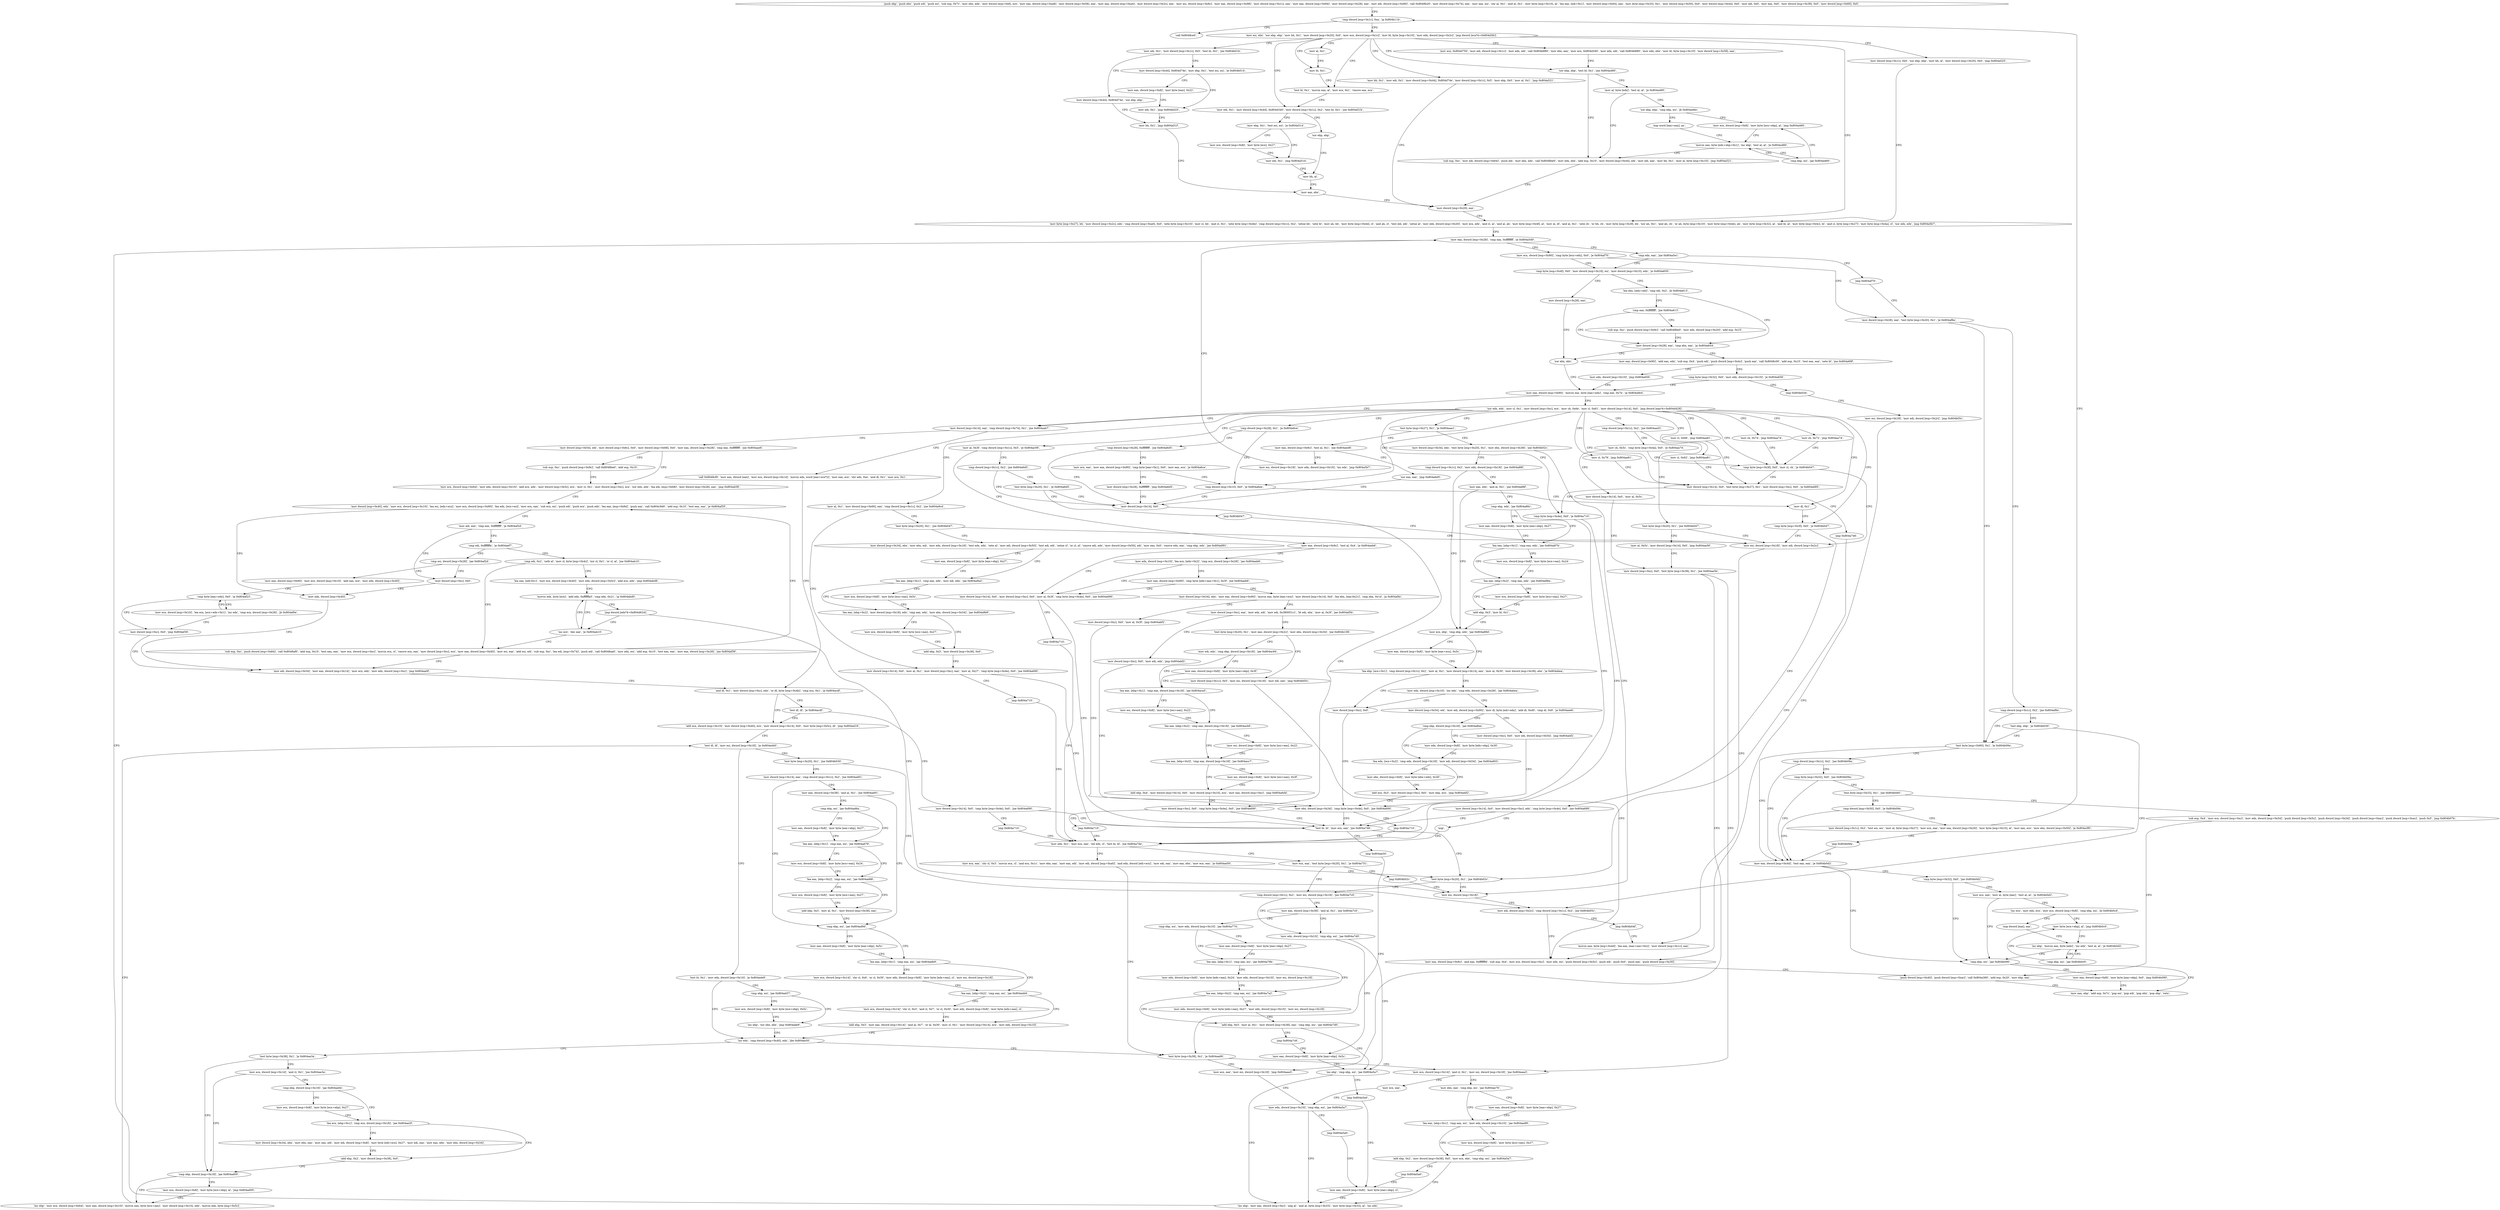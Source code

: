 digraph "func" {
"134521696" [label = "'push ebp', 'push ebx', 'push edi', 'push esi', 'sub esp, 0x7c', 'mov ebx, edx', 'mov dword [esp+0x8], ecx', 'mov eax, dword [esp+0xa8]', 'mov dword [esp+0x58], eax', 'mov eax, dword [esp+0xa4]', 'mov dword [esp+0x2c], eax', 'mov esi, dword [esp+0x9c]', 'mov eax, dword [esp+0x98]', 'mov dword [esp+0x1c], eax', 'mov eax, dword [esp+0x94]', 'mov dword [esp+0x28], eax', 'mov edi, dword [esp+0x90]', 'call 0x8048b20', 'mov dword [esp+0x74], eax', 'mov eax, esi', 'shr al, 0x1', 'and al, 0x1', 'mov byte [esp+0x10], al', 'lea eax, [edi+0x1]', 'mov dword [esp+0x64], eax', 'mov byte [esp+0x33], 0x1', 'mov dword [esp+0x50], 0x0', 'mov dword [esp+0x44], 0x0', 'mov edi, 0x0', 'mov eax, 0x0', 'mov dword [esp+0x38], 0x0', 'mov dword [esp+0x60], 0x0', " ]
"134521840" [label = "'cmp dword [esp+0x1c], 0xa', 'ja 0x804b11b', " ]
"134525211" [label = "'call 0x8048ce0', " ]
"134521851" [label = "'mov esi, ebx', 'xor ebp, ebp', 'mov bh, 0x1', 'mov dword [esp+0x20], 0x0', 'mov ecx, dword [esp+0x1c]', 'mov bl, byte [esp+0x10]', 'mov edx, dword [esp+0x2c]', 'jmp dword [ecx*4+0x804d3fc]', " ]
"134521884" [label = "'mov ecx, 0x804d750', 'mov edi, dword [esp+0x1c]', 'mov edx, edi', 'call 0x804b880', 'mov ebx, eax', 'mov ecx, 0x804d340', 'mov edx, edi', 'call 0x804b880', 'mov edx, ebx', 'mov bl, byte [esp+0x10]', 'mov dword [esp+0x58], eax', " ]
"134521924" [label = "'xor ebp, ebp', 'test bl, 0x1', 'jne 0x804a480', " ]
"134522018" [label = "'mov bh, 0x1', 'mov edi, 0x1', 'mov dword [esp+0x44], 0x804d74e', 'mov dword [esp+0x1c], 0x5', 'mov ebp, 0x0', 'mov al, 0x1', 'jmp 0x804a521', " ]
"134522050" [label = "'mov dword [esp+0x1c], 0x0', 'xor ebp, ebp', 'mov bh, al', 'mov dword [esp+0x20], 0x0', 'jmp 0x804a525', " ]
"134522072" [label = "'mov al, 0x1', " ]
"134522074" [label = "'mov bl, 0x1', " ]
"134522076" [label = "'test bl, 0x1', 'movzx eax, al', 'mov ecx, 0x1', 'cmove eax, ecx', " ]
"134522090" [label = "'mov edi, 0x1', 'mov dword [esp+0x44], 0x804d340', 'mov dword [esp+0x1c], 0x2', 'test bl, 0x1', 'jne 0x804a51b', " ]
"134522149" [label = "'mov byte [esp+0x27], bh', 'mov dword [esp+0x2c], edx', 'cmp dword [esp+0xa0], 0x0', 'sete byte [esp+0x10]', 'mov cl, bh', 'and cl, 0x1', 'sete byte [esp+0x4b]', 'cmp dword [esp+0x1c], 0x2', 'setne bh', 'sete bl', 'mov ah, bh', 'mov byte [esp+0x4d], cl', 'and ah, cl', 'test edi, edi', 'setne al', 'mov edx, dword [esp+0x20]', 'mov ecx, edx', 'and cl, al', 'and al, ah', 'mov byte [esp+0x4f], al', 'mov al, dl', 'and al, 0x1', 'sete ch', 'or bh, ch', 'mov byte [esp+0x3f], bh', 'xor ah, 0x1', 'and ah, ch', 'or ah, byte [esp+0x10]', 'mov byte [esp+0x4e], ah', 'mov byte [esp+0x32], al', 'and bl, al', 'mov byte [esp+0x4c], bl', 'and cl, byte [esp+0x27]', 'mov byte [esp+0x4a], cl', 'xor edx, edx', 'jmp 0x804a5b7', " ]
"134524906" [label = "'mov edi, 0x1', 'mov dword [esp+0x1c], 0x5', 'test bl, 0x1', 'jne 0x804b01b', " ]
"134521984" [label = "'sub esp, 0xc', 'mov edi, dword [esp+0x64]', 'push edi', 'mov ebx, edx', 'call 0x8048be0', 'mov edx, ebx', 'add esp, 0x10', 'mov dword [esp+0x44], edi', 'mov edi, eax', 'mov bh, 0x1', 'mov al, byte [esp+0x10]', 'jmp 0x804a521', " ]
"134521931" [label = "'mov al, byte [edx]', 'test al, al', 'je 0x804a480', " ]
"134522145" [label = "'mov dword [esp+0x20], eax', " ]
"134522139" [label = "'xor ebp, ebp', " ]
"134522116" [label = "'mov ebp, 0x1', 'test esi, esi', 'je 0x804a514', " ]
"134522295" [label = "'mov eax, dword [esp+0x28]', 'cmp eax, 0xffffffff', 'je 0x804a5d0', " ]
"134524955" [label = "'mov dword [esp+0x44], 0x804d74e', 'xor ebp, ebp', " ]
"134524924" [label = "'mov dword [esp+0x44], 0x804d74e', 'mov ebp, 0x1', 'test esi, esi', 'je 0x804b014', " ]
"134521937" [label = "'xor ebp, ebp', 'cmp ebp, esi', 'jb 0x804a46e', " ]
"134522141" [label = "'mov bh, al', " ]
"134522132" [label = "'mov edi, 0x1', 'jmp 0x804a51d', " ]
"134522125" [label = "'mov ecx, dword [esp+0x8]', 'mov byte [ecx], 0x27', " ]
"134522320" [label = "'mov ecx, dword [esp+0x90]', 'cmp byte [ecx+edx], 0x0', 'je 0x804af70', " ]
"134522304" [label = "'cmp edx, eax', 'jne 0x804a5e1', " ]
"134524965" [label = "'mov bh, 0x1', 'jmp 0x804a51f', " ]
"134524948" [label = "'mov edi, 0x1', 'jmp 0x804b025', " ]
"134524941" [label = "'mov eax, dword [esp+0x8]', 'mov byte [eax], 0x22', " ]
"134521966" [label = "'mov ecx, dword [esp+0x8]', 'mov byte [ecx+ebp], al', 'jmp 0x804a460', " ]
"134521943" [label = "'nop word [eax+eax], ax', " ]
"134524784" [label = "'mov dword [esp+0x28], eax', 'test byte [esp+0x20], 0x1', 'je 0x804af8a', " ]
"134522337" [label = "'cmp byte [esp+0x4f], 0x0', 'mov dword [esp+0x18], esi', 'mov dword [esp+0x10], edx', 'je 0x804a650', " ]
"134522308" [label = "'jmp 0x804af70', " ]
"134522143" [label = "'mov eax, ebx', " ]
"134521952" [label = "'movzx eax, byte [edx+ebp+0x1]', 'inc ebp', 'test al, al', 'je 0x804a480', " ]
"134524810" [label = "'test byte [esp+0x60], 0x1', 'je 0x804b09a', " ]
"134524795" [label = "'cmp dword [esp+0x1c], 0x2', 'jne 0x804af8a', " ]
"134522448" [label = "'mov dword [esp+0x28], eax', " ]
"134522352" [label = "'lea ebx, [edx+edi]', 'cmp edi, 0x2', 'jb 0x804a613', " ]
"134521962" [label = "'cmp ebp, esi', 'jae 0x804a460', " ]
"134525082" [label = "'mov eax, dword [esp+0x44]', 'test eax, eax', 'je 0x804b0d2', " ]
"134524821" [label = "'cmp dword [esp+0x1c], 0x2', 'jne 0x804b09a', " ]
"134524802" [label = "'test ebp, ebp', 'je 0x804b030', " ]
"134522452" [label = "'xor ebx, ebx', " ]
"134522387" [label = "'mov dword [esp+0x28], eax', 'cmp ebx, eax', 'ja 0x804a654', " ]
"134522360" [label = "'cmp eax, 0xffffffff', 'jne 0x804a613', " ]
"134525138" [label = "'cmp ebp, esi', 'jae 0x804b090', " ]
"134525090" [label = "'cmp byte [esp+0x32], 0x0', 'jne 0x804b0d2', " ]
"134524832" [label = "'cmp byte [esp+0x32], 0x0', 'jne 0x804b09a', " ]
"134524976" [label = "'mov edi, dword [esp+0x2c]', 'cmp dword [esp+0x1c], 0x2', 'jne 0x804b05c', " ]
"134523364" [label = "'mov dword [esp+0x14], eax', 'cmp dword [esp+0x74], 0x1', 'jne 0x804aab7', " ]
"134523575" [label = "'mov dword [esp+0x54], edi', 'mov dword [esp+0x6c], 0x0', 'mov dword [esp+0x68], 0x0', 'mov eax, dword [esp+0x28]', 'cmp eax, 0xffffffff', 'jne 0x804aae6', " ]
"134523379" [label = "'call 0x8048cf0', 'mov eax, dword [eax]', 'mov ecx, dword [esp+0x14]', 'movzx edx, word [eax+ecx*2]', 'mov eax, ecx', 'shr edx, 0xe', 'and dl, 0x1', 'mov ecx, 0x1', " ]
"134522474" [label = "'xor edx, edx', 'mov cl, 0x1', 'mov dword [esp+0xc], ecx', 'mov ch, 0x6e', 'mov cl, 0x61', 'mov dword [esp+0x14], 0x0', 'jmp dword [eax*4+0x804d428]', " ]
"134522501" [label = "'cmp byte [esp+0x4e], 0x0', 'je 0x804a710', " ]
"134522533" [label = "'cmp dword [esp+0x28], 0x1', 'je 0x804a6ce', " ]
"134522574" [label = "'cmp dword [esp+0x10], 0x0', 'je 0x804a6ee', " ]
"134522606" [label = "'mov dl, 0x1', " ]
"134522608" [label = "'cmp byte [esp+0x3f], 0x0', 'je 0x804b047', " ]
"134522864" [label = "'cmp dword [esp+0x1c], 0x2', 'jne 0x804aa43', " ]
"134522901" [label = "'mov cl, 0x66', 'jmp 0x804aa81', " ]
"134522908" [label = "'mov ch, 0x74', 'jmp 0x804aa74', " ]
"134522915" [label = "'mov cl, 0x62', 'jmp 0x804aa81', " ]
"134522922" [label = "'mov ch, 0x72', 'jmp 0x804aa74', " ]
"134522929" [label = "'test byte [esp+0x27], 0x1', 'je 0x804aaa1', " ]
"134523157" [label = "'mov al, 0x3f', 'cmp dword [esp+0x1c], 0x5', 'je 0x804ac06', " ]
"134523197" [label = "'mov cl, 0x76', 'jmp 0x804aa81', " ]
"134523204" [label = "'mov al, 0x1', 'mov dword [esp+0x60], eax', 'cmp dword [esp+0x1c], 0x2', 'jne 0x804a9c4', " ]
"134523508" [label = "'cmp byte [esp+0x3f], 0x0', 'mov cl, ch', 'je 0x804b047', " ]
"134523521" [label = "'mov dword [esp+0x14], 0x0', 'test byte [esp+0x27], 0x1', 'mov dword [esp+0xc], 0x0', 'je 0x804a685', " ]
"134522395" [label = "'mov eax, dword [esp+0x90]', 'add eax, edx', 'sub esp, 0x4', 'push edi', 'push dword [esp+0x4c]', 'push eax', 'call 0x8048c00', 'add esp, 0x10', 'test eax, eax', 'sete bl', 'jne 0x804a69f', " ]
"134522365" [label = "'sub esp, 0xc', 'push dword [esp+0x9c]', 'call 0x8048be0', 'mov edx, dword [esp+0x20]', 'add esp, 0x10', " ]
"134525072" [label = "'mov eax, ebp', 'add esp, 0x7c', 'pop esi', 'pop edi', 'pop ebx', 'pop ebp', 'retn', " ]
"134525142" [label = "'mov eax, dword [esp+0x8]', 'mov byte [eax+ebp], 0x0', 'jmp 0x804b090', " ]
"134525097" [label = "'mov ecx, eax', 'mov al, byte [eax]', 'test al, al', 'je 0x804b0d2', " ]
"134524843" [label = "'test byte [esp+0x33], 0x1', 'jne 0x804b0e0', " ]
"134525020" [label = "'mov eax, dword [esp+0x9c]', 'and eax, 0xfffffffd', 'sub esp, 0x4', 'mov ecx, dword [esp+0xc]', 'mov edx, esi', 'push dword [esp+0x5c]', 'push edi', 'push 0x0', 'push eax', 'push dword [esp+0x30]', " ]
"134524987" [label = "'jmp 0x804b04f', " ]
"134523622" [label = "'mov ecx, dword [esp+0x64]', 'mov edx, dword [esp+0x10]', 'add ecx, edx', 'mov dword [esp+0x5c], ecx', 'mov cl, 0x1', 'mov dword [esp+0xc], ecx', 'xor edx, edx', 'lea edi, [esp+0x68]', 'mov dword [esp+0x28], eax', 'jmp 0x804ab58', " ]
"134523604" [label = "'sub esp, 0xc', 'push dword [esp+0x9c]', 'call 0x8048be0', 'add esp, 0x10', " ]
"134523407" [label = "'and dl, 0x1', 'mov dword [esp+0xc], edx', 'or dl, byte [esp+0x4b]', 'cmp ecx, 0x1', 'ja 0x804acdf', " ]
"134522640" [label = "'mov edx, 0x1', 'mov ecx, eax', 'shl edx, cl', 'test bl, bl', 'jne 0x804a7de', " ]
"134522512" [label = "'test bl, bl', 'mov ecx, eax', 'jne 0x804a746', " ]
"134522540" [label = "'cmp dword [esp+0x28], 0xffffffff', 'jne 0x804a6d5', " ]
"134522581" [label = "'mov dword [esp+0x14], 0x0', " ]
"134524999" [label = "'mov esi, dword [esp+0x18]', 'mov edi, dword [esp+0x2c]', " ]
"134522619" [label = "'mov dword [esp+0x14], 0x0', 'mov dword [esp+0xc], edx', 'cmp byte [esp+0x4e], 0x0', 'jne 0x804a690', " ]
"134523459" [label = "'mov ch, 0x5c', 'cmp byte [esp+0x4a], 0x0', 'je 0x804aa74', " ]
"134522875" [label = "'test byte [esp+0x20], 0x1', 'jne 0x804b047', " ]
"134523553" [label = "'mov eax, dword [esp+0x9c]', 'test al, 0x1', 'jne 0x804aed8', " ]
"134522940" [label = "'mov dword [esp+0x34], ebx', 'test byte [esp+0x20], 0x1', 'mov ebx, dword [esp+0x38]', 'jne 0x804b02c', " ]
"134523910" [label = "'mov eax, dword [esp+0x9c]', 'test al, 0x4', 'je 0x804aeb6', " ]
"134523170" [label = "'cmp dword [esp+0x1c], 0x2', 'jne 0x804a6d5', " ]
"134523332" [label = "'mov dword [esp+0x14], 0x0', 'mov al, 0x1', 'mov dword [esp+0xc], eax', 'mov al, 0x27', 'cmp byte [esp+0x4e], 0x0', 'jne 0x804a690', " ]
"134523217" [label = "'test byte [esp+0x20], 0x1', 'jne 0x804b047', " ]
"134523548" [label = "'jmp 0x804a746', " ]
"134522454" [label = "'mov eax, dword [esp+0x90]', 'movzx eax, byte [eax+edx]', 'cmp eax, 0x7e', 'ja 0x804a9e4', " ]
"134522527" [label = "'mov edx, dword [esp+0x10]', 'jmp 0x804a656', " ]
"134522428" [label = "'cmp byte [esp+0x32], 0x0', 'mov edx, dword [esp+0x10]', 'je 0x804a656', " ]
"134525105" [label = "'inc ecx', 'mov edx, ecx', 'mov ecx, dword [esp+0x8]', 'cmp ebp, esi', 'jb 0x804b0cd', " ]
"134525152" [label = "'sub esp, 0x4', 'mov ecx, dword [esp+0xc]', 'mov edx, dword [esp+0x54]', 'push dword [esp+0x5c]', 'push dword [esp+0x34]', 'push dword [esp+0xac]', 'push dword [esp+0xac]', 'push 0x5', 'jmp 0x804b07b', " ]
"134524854" [label = "'cmp dword [esp+0x50], 0x0', 'je 0x804b09a', " ]
"134525051" [label = "'push dword [esp+0x40]', 'push dword [esp+0xac]', 'call 0x804a360', 'add esp, 0x20', 'mov ebp, eax', " ]
"134525007" [label = "'movzx eax, byte [esp+0x4d]', 'lea eax, [eax+eax+0x2]', 'mov dword [esp+0x1c], eax', " ]
"134523736" [label = "'mov dword [esp+0x40], edx', 'mov ecx, dword [esp+0x10]', 'lea esi, [edx+ecx]', 'mov ecx, dword [esp+0x90]', 'lea edx, [ecx+esi]', 'mov ecx, eax', 'sub ecx, esi', 'push edi', 'push ecx', 'push edx', 'lea eax, [esp+0x84]', 'push eax', 'call 0x804c9d0', 'add esp, 0x10', 'test eax, eax', 'je 0x804af35', " ]
"134524127" [label = "'add ecx, dword [esp+0x10]', 'mov dword [esp+0x40], ecx', 'mov dword [esp+0x14], 0x0', 'mov byte [esp+0x5c], dl', 'jmp 0x804ad16', " ]
"134524182" [label = "'test dl, dl', 'mov esi, dword [esp+0x18]', 'je 0x804ad40', " ]
"134523427" [label = "'test dl, dl', 'je 0x804acdf', " ]
"134523435" [label = "'mov dword [esp+0x14], 0x0', 'cmp byte [esp+0x4e], 0x0', 'jne 0x804a690', " ]
"134522846" [label = "'mov ecx, eax', 'test byte [esp+0x20], 0x1', 'je 0x804a751', " ]
"134522657" [label = "'mov ecx, eax', 'shr cl, 0x3', 'movzx ecx, cl', 'and ecx, 0x1c', 'mov ebx, eax', 'mov eax, edi', 'mov edi, dword [esp+0xa0]', 'and edx, dword [edi+ecx]', 'mov edi, eax', 'mov eax, ebx', 'mov ecx, eax', 'je 0x804ae50', " ]
"134522694" [label = "'test byte [esp+0x20], 0x1', 'jne 0x804b02c', " ]
"134522522" [label = "'jmp 0x804ae50', " ]
"134522547" [label = "'mov ecx, eax', 'mov eax, dword [esp+0x90]', 'cmp byte [eax+0x1], 0x0', 'mov eax, ecx', 'je 0x804a6ce', " ]
"134522589" [label = "'mov dword [esp+0xc], 0x0', 'cmp byte [esp+0x4e], 0x0', 'jne 0x804a690', " ]
"134522638" [label = "'nop', " ]
"134523468" [label = "'mov dword [esp+0x14], 0x0', 'mov al, 0x5c', " ]
"134522886" [label = "'mov al, 0x5c', 'mov dword [esp+0x14], 0x0', 'jmp 0x804aa56', " ]
"134524632" [label = "'mov esi, dword [esp+0x18]', 'mov edx, dword [esp+0x10]', 'inc edx', 'jmp 0x804a5b7', " ]
"134523568" [label = "'xor eax, eax', 'jmp 0x804a6d5', " ]
"134524972" [label = "'mov esi, dword [esp+0x18]', " ]
"134522959" [label = "'cmp dword [esp+0x1c], 0x2', 'mov edx, dword [esp+0x18]', 'jne 0x804a88f', " ]
"134524598" [label = "'mov dword [esp+0x14], 0x0', 'mov dword [esp+0xc], 0x0', 'mov al, 0x3f', 'cmp byte [esp+0x4e], 0x0', 'jne 0x804a690', " ]
"134523925" [label = "'mov edx, dword [esp+0x10]', 'lea ecx, [edx+0x2]', 'cmp ecx, dword [esp+0x28]', 'jae 0x804aeb6', " ]
"134523181" [label = "'test byte [esp+0x20], 0x1', 'je 0x804a6d5', " ]
"134523359" [label = "'jmp 0x804a710', " ]
"134523228" [label = "'mov dword [esp+0x34], ebx', 'mov ebx, edi', 'mov edx, dword [esp+0x18]', 'test edx, edx', 'sete al', 'mov edi, dword [esp+0x50]', 'test edi, edi', 'setne cl', 'or cl, al', 'cmove edi, edx', 'mov dword [esp+0x50], edi', 'mov eax, 0x0', 'cmove edx, eax', 'cmp ebp, edx', 'jae 0x804a991', " ]
"134522439" [label = "'jmp 0x804b03d', " ]
"134525133" [label = "'mov byte [ecx+ebp], al', 'jmp 0x804b0c0', " ]
"134525116" [label = "'nop dword [eax], eax', " ]
"134524865" [label = "'mov dword [esp+0x1c], 0x2', 'test esi, esi', 'mov al, byte [esp+0x27]', 'mov ecx, eax', 'mov eax, dword [esp+0x20]', 'mov byte [esp+0x10], al', 'mov eax, ecx', 'mov ebx, dword [esp+0x50]', 'je 0x804a3f0', " ]
"134524725" [label = "'mov edx, dword [esp+0x40]', " ]
"134523788" [label = "'mov edi, eax', 'cmp eax, 0xffffffff', 'je 0x804af2d', " ]
"134524224" [label = "'test byte [esp+0x20], 0x1', 'jne 0x804b030', " ]
"134524190" [label = "'test bl, 0x1', 'mov edx, dword [esp+0x10]', 'je 0x804ade9', " ]
"134523454" [label = "'jmp 0x804a710', " ]
"134522705" [label = "'cmp dword [esp+0x1c], 0x2', 'mov esi, dword [esp+0x18]', 'jne 0x804a7c0', " ]
"134522859" [label = "'jmp 0x804b02c', " ]
"134524496" [label = "'test byte [esp+0x38], 0x1', 'je 0x804aa69', " ]
"134522564" [label = "'mov dword [esp+0x28], 0xffffffff', 'jmp 0x804a6d5', " ]
"134522604" [label = "'jmp 0x804a710', " ]
"134523478" [label = "'mov dword [esp+0xc], 0x0', 'test byte [esp+0x38], 0x1', 'jne 0x804ae5b', " ]
"134523023" [label = "'mov ecx, ebp', 'cmp ebp, edx', 'jae 0x804a89d', " ]
"134522970" [label = "'mov eax, ebx', 'and al, 0x1', 'jne 0x804a88f', " ]
"134524627" [label = "'jmp 0x804a710', " ]
"134523942" [label = "'mov eax, dword [esp+0x90]', 'cmp byte [edx+eax+0x1], 0x3f', 'jne 0x804aeb6', " ]
"134523192" [label = "'jmp 0x804b047', " ]
"134523281" [label = "'lea eax, [ebp+0x1]', 'cmp eax, edx', 'mov edi, ebx', 'jae 0x804a9a2', " ]
"134523273" [label = "'mov eax, dword [esp+0x8]', 'mov byte [eax+ebp], 0x27', " ]
"134524989" [label = "'mov esi, dword [esp+0x18]', 'mov edi, dword [esp+0x2c]', 'jmp 0x804b05c', " ]
"134525120" [label = "'inc ebp', 'movzx eax, byte [edx]', 'inc edx', 'test al, al', 'je 0x804b0d2', " ]
"134524901" [label = "'jmp 0x804b09a', " ]
"134524729" [label = "'mov edi, dword [esp+0x54]', 'mov eax, dword [esp+0x14]', 'mov ecx, edx', 'mov edx, dword [esp+0xc]', 'jmp 0x804aa0f', " ]
"134524717" [label = "'mov dword [esp+0xc], 0x0', " ]
"134523799" [label = "'cmp edi, 0xfffffffe', 'je 0x804aef7', " ]
"134524235" [label = "'mov dword [esp+0x14], eax', 'cmp dword [esp+0x1c], 0x2', 'jne 0x804ad91', " ]
"134524393" [label = "'inc edx', 'cmp dword [esp+0x40], edx', 'jbe 0x804ae50', " ]
"134524203" [label = "'cmp ebp, esi', 'jae 0x804ad37', " ]
"134522816" [label = "'mov edx, dword [esp+0x10]', 'cmp ebp, esi', 'jae 0x804a7d0', " ]
"134522716" [label = "'mov eax, dword [esp+0x38]', 'and al, 0x1', 'jne 0x804a7c0', " ]
"134523497" [label = "'mov ecx, eax', 'mov esi, dword [esp+0x18]', 'jmp 0x804aea5', " ]
"134524507" [label = "'mov ecx, dword [esp+0x14]', 'and cl, 0x1', 'mov esi, dword [esp+0x18]', 'jne 0x804aea3', " ]
"134524579" [label = "'mov ecx, eax', " ]
"134524520" [label = "'mov ebx, eax', 'cmp ebp, esi', 'jae 0x804ae76', " ]
"134524581" [label = "'mov edx, dword [esp+0x10]', 'cmp ebp, esi', 'jae 0x804a5a7', " ]
"134523037" [label = "'lea ebp, [ecx+0x1]', 'cmp dword [esp+0x1c], 0x2', 'mov al, 0x1', 'mov dword [esp+0x14], eax', 'mov al, 0x30', 'mov dword [esp+0x38], ebx', 'je 0x804abea', " ]
"134523029" [label = "'mov eax, dword [esp+0x8]', 'mov byte [eax+ecx], 0x5c', " ]
"134522976" [label = "'cmp ebp, edx', 'jae 0x804a86c', " ]
"134523960" [label = "'mov dword [esp+0x34], ebx', 'mov eax, dword [esp+0x90]', 'movsx eax, byte [eax+ecx]', 'mov dword [esp+0x14], 0x0', 'lea ebx, [eax-0x21]', 'cmp ebx, 0x1d', 'ja 0x804af4c', " ]
"134523298" [label = "'lea eax, [ebp+0x2]', 'mov dword [esp+0x18], edx', 'cmp eax, edx', 'mov ebx, dword [esp+0x34]', 'jae 0x804a9b9', " ]
"134523290" [label = "'mov ecx, dword [esp+0x8]', 'mov byte [ecx+eax], 0x5c', " ]
"134525129" [label = "'cmp ebp, esi', 'jae 0x804b0c0', " ]
"134524663" [label = "'cmp esi, dword [esp+0x28]', 'jae 0x804af2d', " ]
"134523808" [label = "'cmp edi, 0x2', 'setb al', 'mov cl, byte [esp+0x4c]', 'xor cl, 0x1', 'or cl, al', 'jne 0x804ab10', " ]
"134524305" [label = "'cmp ebp, esi', 'jae 0x804ad9d', " ]
"134524246" [label = "'mov eax, dword [esp+0x38]', 'and al, 0x1', 'jne 0x804ad91', " ]
"134524400" [label = "'test byte [esp+0x38], 0x1', 'je 0x804ae3a', " ]
"134524215" [label = "'inc ebp', 'xor ebx, ebx', 'jmp 0x804ade9', " ]
"134524207" [label = "'mov ecx, dword [esp+0x8]', 'mov byte [ecx+ebp], 0x5c', " ]
"134522832" [label = "'inc ebp', 'cmp ebp, esi', 'jae 0x804a5a7', " ]
"134522824" [label = "'mov eax, dword [esp+0x8]', 'mov byte [eax+ebp], 0x5c', " ]
"134522724" [label = "'cmp ebp, esi', 'mov edx, dword [esp+0x10]', 'jae 0x804a774', " ]
"134524534" [label = "'lea eax, [ebp+0x1]', 'cmp eax, esi', 'mov edx, dword [esp+0x10]', 'jae 0x804ae89', " ]
"134524526" [label = "'mov eax, dword [esp+0x8]', 'mov byte [eax+ebp], 0x27', " ]
"134522279" [label = "'inc ebp', 'mov eax, dword [esp+0xc]', 'neg al', 'and al, byte [esp+0x33]', 'mov byte [esp+0x33], al', 'inc edx', " ]
"134524593" [label = "'jmp 0x804a5a0', " ]
"134523882" [label = "'mov dword [esp+0xc], 0x0', " ]
"134523063" [label = "'mov edx, dword [esp+0x10]', 'inc edx', 'cmp edx, dword [esp+0x28]', 'jae 0x804abea', " ]
"134522988" [label = "'lea eax, [ebp+0x1]', 'cmp eax, edx', 'jae 0x804a87b', " ]
"134522980" [label = "'mov eax, dword [esp+0x8]', 'mov byte [eax+ebp], 0x27', " ]
"134524748" [label = "'mov dword [esp+0xc], 0x0', 'mov al, 0x3f', 'jmp 0x804abf2', " ]
"134523995" [label = "'mov dword [esp+0xc], eax', 'mov edx, edi', 'mov edi, 0x380051c1', 'bt edi, ebx', 'mov al, 0x3f', 'jae 0x804af5b', " ]
"134523321" [label = "'add ebp, 0x3', 'mov dword [esp+0x38], 0x0', " ]
"134523313" [label = "'mov ecx, dword [esp+0x8]', 'mov byte [ecx+eax], 0x27', " ]
"134524669" [label = "'mov eax, dword [esp+0x90]', 'mov ecx, dword [esp+0x10]', 'add eax, ecx', 'mov edx, dword [esp+0x40]', " ]
"134523664" [label = "'sub esp, 0xc', 'push dword [esp+0x84]', 'call 0x8048af0', 'add esp, 0x10', 'test eax, eax', 'mov ecx, dword [esp+0xc]', 'movzx ecx, cl', 'cmove ecx, eax', 'mov dword [esp+0xc], ecx', 'mov eax, dword [esp+0x40]', 'mov esi, eax', 'add esi, edi', 'sub esp, 0xc', 'lea edi, [esp+0x74]', 'push edi', 'call 0x8048aa0', 'mov edx, esi', 'add esp, 0x10', 'test eax, eax', 'mov eax, dword [esp+0x28]', 'jne 0x804af39', " ]
"134523829" [label = "'lea eax, [edi-0x1]', 'mov ecx, dword [esp+0x40]', 'mov edx, dword [esp+0x5c]', 'add ecx, edx', 'jmp 0x804abd8', " ]
"134524317" [label = "'lea eax, [ebp+0x1]', 'cmp eax, esi', 'jae 0x804adb9', " ]
"134524309" [label = "'mov eax, dword [esp+0x8]', 'mov byte [eax+ebp], 0x5c', " ]
"134524254" [label = "'cmp ebp, esi', 'jae 0x804ad6a', " ]
"134524474" [label = "'cmp ebp, dword [esp+0x18]', 'jae 0x804ad00', " ]
"134524407" [label = "'mov ecx, dword [esp+0x14]', 'and cl, 0x1', 'jne 0x804ae3a', " ]
"134522841" [label = "'jmp 0x804a5a0', " ]
"134522740" [label = "'lea eax, [ebp+0x1]', 'cmp eax, esi', 'jae 0x804a78b', " ]
"134522732" [label = "'mov eax, dword [esp+0x8]', 'mov byte [eax+ebp], 0x27', " ]
"134522272" [label = "'mov eax, dword [esp+0x8]', 'mov byte [eax+ebp], cl', " ]
"134524553" [label = "'add ebp, 0x2', 'mov dword [esp+0x38], 0x0', 'mov ecx, ebx', 'cmp ebp, esi', 'jae 0x804a5a7', " ]
"134524545" [label = "'mov ecx, dword [esp+0x8]', 'mov byte [ecx+eax], 0x27', " ]
"134523890" [label = "'mov ebx, dword [esp+0x34]', 'cmp byte [esp+0x4e], 0x0', 'jne 0x804a690', " ]
"134523078" [label = "'mov dword [esp+0x54], edi', 'mov edi, dword [esp+0x90]', 'mov dl, byte [edi+edx]', 'add dl, 0xd0', 'cmp dl, 0x9', 'ja 0x804aee6', " ]
"134523003" [label = "'lea eax, [ebp+0x2]', 'cmp eax, edx', 'jae 0x804a88a', " ]
"134522995" [label = "'mov ecx, dword [esp+0x8]', 'mov byte [ecx+eax], 0x24', " ]
"134524763" [label = "'mov dword [esp+0xc], 0x0', 'mov edi, edx', 'jmp 0x804abf2', " ]
"134524017" [label = "'test byte [esp+0x20], 0x1', 'mov eax, dword [esp+0x2c]', 'mov ebx, dword [esp+0x34]', 'jne 0x804b108', " ]
"134524686" [label = "'cmp byte [eax+edx], 0x0', 'je 0x804af23', " ]
"134523864" [label = "'movsx edx, byte [ecx]', 'add edx, 0xffffffa5', 'cmp edx, 0x21', 'ja 0x804abd0', " ]
"134524345" [label = "'lea eax, [ebp+0x2]', 'cmp eax, esi', 'jae 0x804add4', " ]
"134524324" [label = "'mov ecx, dword [esp+0x14]', 'shr cl, 0x6', 'or cl, 0x30', 'mov edx, dword [esp+0x8]', 'mov byte [edx+eax], cl', 'mov esi, dword [esp+0x18]', " ]
"134524266" [label = "'lea eax, [ebp+0x1]', 'cmp eax, esi', 'jae 0x804ad79', " ]
"134524258" [label = "'mov eax, dword [esp+0x8]', 'mov byte [eax+ebp], 0x27', " ]
"134524160" [label = "'inc ebp', 'mov ecx, dword [esp+0x64]', 'mov eax, dword [esp+0x10]', 'movzx eax, byte [ecx+eax]', 'mov dword [esp+0x10], edx', 'movzx edx, byte [esp+0x5c]', " ]
"134524484" [label = "'mov ecx, dword [esp+0x8]', 'mov byte [ecx+ebp], al', 'jmp 0x804ad00', " ]
"134524416" [label = "'cmp ebp, dword [esp+0x18]', 'jae 0x804ae0e', " ]
"134522763" [label = "'lea eax, [ebp+0x2]', 'cmp eax, esi', 'jae 0x804a7a2', " ]
"134522747" [label = "'mov edx, dword [esp+0x8]', 'mov byte [edx+eax], 0x24', 'mov edx, dword [esp+0x10]', 'mov esi, dword [esp+0x18]', " ]
"134524574" [label = "'jmp 0x804a5a0', " ]
"134523905" [label = "'jmp 0x804a710', " ]
"134524646" [label = "'mov dword [esp+0xc], 0x0', 'mov edi, dword [esp+0x54]', 'jmp 0x804abf2', " ]
"134523104" [label = "'cmp ebp, dword [esp+0x18]', 'jae 0x804a8ee', " ]
"134523018" [label = "'add ebp, 0x3', 'mov bl, 0x1', " ]
"134523010" [label = "'mov ecx, dword [esp+0x8]', 'mov byte [ecx+eax], 0x27', " ]
"134525192" [label = "'mov dword [esp+0x1c], 0x5', 'mov esi, dword [esp+0x18]', 'mov edi, eax', 'jmp 0x804b05c', " ]
"134524036" [label = "'mov edi, edx', 'cmp ebp, dword [esp+0x18]', 'jae 0x804ac94', " ]
"134524707" [label = "'mov dword [esp+0xc], 0x0', 'jmp 0x804af39', " ]
"134524692" [label = "'mov ecx, dword [esp+0x10]', 'lea ecx, [ecx+edx+0x1]', 'inc edx', 'cmp ecx, dword [esp+0x28]', 'jb 0x804af0e', " ]
"134523856" [label = "'inc ecx', 'dec eax', 'je 0x804ab10', " ]
"134523875" [label = "'jmp dword [edx*4+0x804d624]', " ]
"134524372" [label = "'add ebp, 0x3', 'mov eax, dword [esp+0x14]', 'and al, 0x7', 'or al, 0x30', 'mov cl, 0x1', 'mov dword [esp+0x14], ecx', 'mov edx, dword [esp+0x10]', " ]
"134524352" [label = "'mov ecx, dword [esp+0x14]', 'shr cl, 0x3', 'and cl, 0x7', 'or cl, 0x30', 'mov edx, dword [esp+0x8]', 'mov byte [edx+eax], cl', " ]
"134524281" [label = "'lea eax, [ebp+0x2]', 'cmp eax, esi', 'jae 0x804ad88', " ]
"134524273" [label = "'mov ecx, dword [esp+0x8]', 'mov byte [ecx+eax], 0x24', " ]
"134524430" [label = "'lea ecx, [ebp+0x1]', 'cmp ecx, dword [esp+0x18]', 'jae 0x804ae2f', " ]
"134524422" [label = "'mov ecx, dword [esp+0x8]', 'mov byte [ecx+ebp], 0x27', " ]
"134522786" [label = "'add ebp, 0x3', 'mov al, 0x1', 'mov dword [esp+0x38], eax', 'cmp ebp, esi', 'jae 0x804a7d0', " ]
"134522770" [label = "'mov edx, dword [esp+0x8]', 'mov byte [edx+eax], 0x27', 'mov edx, dword [esp+0x10]', 'mov esi, dword [esp+0x18]', " ]
"134523118" [label = "'lea edx, [ecx+0x2]', 'cmp edx, dword [esp+0x18]', 'mov edi, dword [esp+0x54]', 'jae 0x804a903', " ]
"134523110" [label = "'mov edx, dword [esp+0x8]', 'mov byte [edx+ebp], 0x30', " ]
"134524052" [label = "'lea eax, [ebp+0x1]', 'cmp eax, dword [esp+0x18]', 'jae 0x804aca5', " ]
"134524044" [label = "'mov eax, dword [esp+0x8]', 'mov byte [eax+ebp], 0x3f', " ]
"134524296" [label = "'add ebp, 0x3', 'mov al, 0x1', 'mov dword [esp+0x38], eax', " ]
"134524288" [label = "'mov ecx, dword [esp+0x8]', 'mov byte [ecx+eax], 0x27', " ]
"134524463" [label = "'add ebp, 0x2', 'mov dword [esp+0x38], 0x0', " ]
"134524439" [label = "'mov dword [esp+0x34], ebx', 'mov ebx, eax', 'mov eax, edi', 'mov edi, dword [esp+0x8]', 'mov byte [edi+ecx], 0x27', 'mov edi, eax', 'mov eax, ebx', 'mov ebx, dword [esp+0x34]', " ]
"134522799" [label = "'jmp 0x804a7c8', " ]
"134523139" [label = "'add ecx, 0x3', 'mov dword [esp+0xc], 0x0', 'mov ebp, ecx', 'jmp 0x804abf2', " ]
"134523131" [label = "'mov ebx, dword [esp+0x8]', 'mov byte [ebx+edx], 0x30', " ]
"134524069" [label = "'lea eax, [ebp+0x2]', 'cmp eax, dword [esp+0x18]', 'jae 0x804acb6', " ]
"134524061" [label = "'mov esi, dword [esp+0x8]', 'mov byte [esi+eax], 0x22', " ]
"134524086" [label = "'lea eax, [ebp+0x3]', 'cmp eax, dword [esp+0x18]', 'jae 0x804acc7', " ]
"134524078" [label = "'mov esi, dword [esp+0x8]', 'mov byte [esi+eax], 0x22', " ]
"134524103" [label = "'add ebp, 0x4', 'mov dword [esp+0x14], 0x0', 'mov dword [esp+0x10], ecx', 'mov eax, dword [esp+0xc]', 'jmp 0x804a6dd', " ]
"134524095" [label = "'mov esi, dword [esp+0x8]', 'mov byte [esi+eax], 0x3f', " ]
"134521696" -> "134521840" [ label = "CFG" ]
"134521840" -> "134525211" [ label = "CFG" ]
"134521840" -> "134521851" [ label = "CFG" ]
"134521851" -> "134521884" [ label = "CFG" ]
"134521851" -> "134521924" [ label = "CFG" ]
"134521851" -> "134522018" [ label = "CFG" ]
"134521851" -> "134522050" [ label = "CFG" ]
"134521851" -> "134522072" [ label = "CFG" ]
"134521851" -> "134522074" [ label = "CFG" ]
"134521851" -> "134522076" [ label = "CFG" ]
"134521851" -> "134522090" [ label = "CFG" ]
"134521851" -> "134522149" [ label = "CFG" ]
"134521851" -> "134524906" [ label = "CFG" ]
"134521884" -> "134521924" [ label = "CFG" ]
"134521924" -> "134521984" [ label = "CFG" ]
"134521924" -> "134521931" [ label = "CFG" ]
"134522018" -> "134522145" [ label = "CFG" ]
"134522050" -> "134522149" [ label = "CFG" ]
"134522072" -> "134522074" [ label = "CFG" ]
"134522074" -> "134522076" [ label = "CFG" ]
"134522076" -> "134522090" [ label = "CFG" ]
"134522090" -> "134522139" [ label = "CFG" ]
"134522090" -> "134522116" [ label = "CFG" ]
"134522149" -> "134522295" [ label = "CFG" ]
"134524906" -> "134524955" [ label = "CFG" ]
"134524906" -> "134524924" [ label = "CFG" ]
"134521984" -> "134522145" [ label = "CFG" ]
"134521931" -> "134521984" [ label = "CFG" ]
"134521931" -> "134521937" [ label = "CFG" ]
"134522145" -> "134522149" [ label = "CFG" ]
"134522139" -> "134522141" [ label = "CFG" ]
"134522116" -> "134522132" [ label = "CFG" ]
"134522116" -> "134522125" [ label = "CFG" ]
"134522295" -> "134522320" [ label = "CFG" ]
"134522295" -> "134522304" [ label = "CFG" ]
"134524955" -> "134524965" [ label = "CFG" ]
"134524924" -> "134524948" [ label = "CFG" ]
"134524924" -> "134524941" [ label = "CFG" ]
"134521937" -> "134521966" [ label = "CFG" ]
"134521937" -> "134521943" [ label = "CFG" ]
"134522141" -> "134522143" [ label = "CFG" ]
"134522132" -> "134522141" [ label = "CFG" ]
"134522125" -> "134522132" [ label = "CFG" ]
"134522320" -> "134524784" [ label = "CFG" ]
"134522320" -> "134522337" [ label = "CFG" ]
"134522304" -> "134522337" [ label = "CFG" ]
"134522304" -> "134522308" [ label = "CFG" ]
"134524965" -> "134522143" [ label = "CFG" ]
"134524948" -> "134524965" [ label = "CFG" ]
"134524941" -> "134524948" [ label = "CFG" ]
"134521966" -> "134521952" [ label = "CFG" ]
"134521943" -> "134521952" [ label = "CFG" ]
"134524784" -> "134524810" [ label = "CFG" ]
"134524784" -> "134524795" [ label = "CFG" ]
"134522337" -> "134522448" [ label = "CFG" ]
"134522337" -> "134522352" [ label = "CFG" ]
"134522308" -> "134524784" [ label = "CFG" ]
"134522143" -> "134522145" [ label = "CFG" ]
"134521952" -> "134521984" [ label = "CFG" ]
"134521952" -> "134521962" [ label = "CFG" ]
"134524810" -> "134525082" [ label = "CFG" ]
"134524810" -> "134524821" [ label = "CFG" ]
"134524795" -> "134524810" [ label = "CFG" ]
"134524795" -> "134524802" [ label = "CFG" ]
"134522448" -> "134522452" [ label = "CFG" ]
"134522352" -> "134522387" [ label = "CFG" ]
"134522352" -> "134522360" [ label = "CFG" ]
"134521962" -> "134521952" [ label = "CFG" ]
"134521962" -> "134521966" [ label = "CFG" ]
"134525082" -> "134525138" [ label = "CFG" ]
"134525082" -> "134525090" [ label = "CFG" ]
"134524821" -> "134525082" [ label = "CFG" ]
"134524821" -> "134524832" [ label = "CFG" ]
"134524802" -> "134524976" [ label = "CFG" ]
"134524802" -> "134524810" [ label = "CFG" ]
"134522452" -> "134522454" [ label = "CFG" ]
"134522387" -> "134522452" [ label = "CFG" ]
"134522387" -> "134522395" [ label = "CFG" ]
"134522360" -> "134522387" [ label = "CFG" ]
"134522360" -> "134522365" [ label = "CFG" ]
"134525138" -> "134525072" [ label = "CFG" ]
"134525138" -> "134525142" [ label = "CFG" ]
"134525090" -> "134525138" [ label = "CFG" ]
"134525090" -> "134525097" [ label = "CFG" ]
"134524832" -> "134525082" [ label = "CFG" ]
"134524832" -> "134524843" [ label = "CFG" ]
"134524976" -> "134525020" [ label = "CFG" ]
"134524976" -> "134524987" [ label = "CFG" ]
"134523364" -> "134523575" [ label = "CFG" ]
"134523364" -> "134523379" [ label = "CFG" ]
"134523575" -> "134523622" [ label = "CFG" ]
"134523575" -> "134523604" [ label = "CFG" ]
"134523379" -> "134523407" [ label = "CFG" ]
"134522474" -> "134522501" [ label = "CFG" ]
"134522474" -> "134522533" [ label = "CFG" ]
"134522474" -> "134522574" [ label = "CFG" ]
"134522474" -> "134522606" [ label = "CFG" ]
"134522474" -> "134522608" [ label = "CFG" ]
"134522474" -> "134522864" [ label = "CFG" ]
"134522474" -> "134522901" [ label = "CFG" ]
"134522474" -> "134522908" [ label = "CFG" ]
"134522474" -> "134522915" [ label = "CFG" ]
"134522474" -> "134522922" [ label = "CFG" ]
"134522474" -> "134522929" [ label = "CFG" ]
"134522474" -> "134523157" [ label = "CFG" ]
"134522474" -> "134523197" [ label = "CFG" ]
"134522474" -> "134523204" [ label = "CFG" ]
"134522474" -> "134523364" [ label = "CFG" ]
"134522474" -> "134523508" [ label = "CFG" ]
"134522474" -> "134523521" [ label = "CFG" ]
"134522501" -> "134522640" [ label = "CFG" ]
"134522501" -> "134522512" [ label = "CFG" ]
"134522533" -> "134522574" [ label = "CFG" ]
"134522533" -> "134522540" [ label = "CFG" ]
"134522574" -> "134522606" [ label = "CFG" ]
"134522574" -> "134522581" [ label = "CFG" ]
"134522606" -> "134522608" [ label = "CFG" ]
"134522608" -> "134524999" [ label = "CFG" ]
"134522608" -> "134522619" [ label = "CFG" ]
"134522864" -> "134523459" [ label = "CFG" ]
"134522864" -> "134522875" [ label = "CFG" ]
"134522901" -> "134523521" [ label = "CFG" ]
"134522908" -> "134523508" [ label = "CFG" ]
"134522915" -> "134523521" [ label = "CFG" ]
"134522922" -> "134523508" [ label = "CFG" ]
"134522929" -> "134523553" [ label = "CFG" ]
"134522929" -> "134522940" [ label = "CFG" ]
"134523157" -> "134523910" [ label = "CFG" ]
"134523157" -> "134523170" [ label = "CFG" ]
"134523197" -> "134523521" [ label = "CFG" ]
"134523204" -> "134523332" [ label = "CFG" ]
"134523204" -> "134523217" [ label = "CFG" ]
"134523508" -> "134524999" [ label = "CFG" ]
"134523508" -> "134523521" [ label = "CFG" ]
"134523521" -> "134522501" [ label = "CFG" ]
"134523521" -> "134523548" [ label = "CFG" ]
"134522395" -> "134522527" [ label = "CFG" ]
"134522395" -> "134522428" [ label = "CFG" ]
"134522365" -> "134522387" [ label = "CFG" ]
"134525142" -> "134525072" [ label = "CFG" ]
"134525097" -> "134525138" [ label = "CFG" ]
"134525097" -> "134525105" [ label = "CFG" ]
"134524843" -> "134525152" [ label = "CFG" ]
"134524843" -> "134524854" [ label = "CFG" ]
"134525020" -> "134525051" [ label = "CFG" ]
"134524987" -> "134525007" [ label = "CFG" ]
"134523622" -> "134523736" [ label = "CFG" ]
"134523604" -> "134523622" [ label = "CFG" ]
"134523407" -> "134524127" [ label = "CFG" ]
"134523407" -> "134523427" [ label = "CFG" ]
"134522640" -> "134522846" [ label = "CFG" ]
"134522640" -> "134522657" [ label = "CFG" ]
"134522512" -> "134522694" [ label = "CFG" ]
"134522512" -> "134522522" [ label = "CFG" ]
"134522540" -> "134522581" [ label = "CFG" ]
"134522540" -> "134522547" [ label = "CFG" ]
"134522581" -> "134522589" [ label = "CFG" ]
"134524999" -> "134525007" [ label = "CFG" ]
"134522619" -> "134522512" [ label = "CFG" ]
"134522619" -> "134522638" [ label = "CFG" ]
"134523459" -> "134523508" [ label = "CFG" ]
"134523459" -> "134523468" [ label = "CFG" ]
"134522875" -> "134524999" [ label = "CFG" ]
"134522875" -> "134522886" [ label = "CFG" ]
"134523553" -> "134524632" [ label = "CFG" ]
"134523553" -> "134523568" [ label = "CFG" ]
"134522940" -> "134524972" [ label = "CFG" ]
"134522940" -> "134522959" [ label = "CFG" ]
"134523910" -> "134524598" [ label = "CFG" ]
"134523910" -> "134523925" [ label = "CFG" ]
"134523170" -> "134522581" [ label = "CFG" ]
"134523170" -> "134523181" [ label = "CFG" ]
"134523332" -> "134522512" [ label = "CFG" ]
"134523332" -> "134523359" [ label = "CFG" ]
"134523217" -> "134524999" [ label = "CFG" ]
"134523217" -> "134523228" [ label = "CFG" ]
"134523548" -> "134522694" [ label = "CFG" ]
"134522454" -> "134523364" [ label = "CFG" ]
"134522454" -> "134522474" [ label = "CFG" ]
"134522527" -> "134522454" [ label = "CFG" ]
"134522428" -> "134522454" [ label = "CFG" ]
"134522428" -> "134522439" [ label = "CFG" ]
"134525105" -> "134525133" [ label = "CFG" ]
"134525105" -> "134525116" [ label = "CFG" ]
"134525152" -> "134525051" [ label = "CFG" ]
"134524854" -> "134525082" [ label = "CFG" ]
"134524854" -> "134524865" [ label = "CFG" ]
"134525051" -> "134525072" [ label = "CFG" ]
"134525007" -> "134525020" [ label = "CFG" ]
"134523736" -> "134524725" [ label = "CFG" ]
"134523736" -> "134523788" [ label = "CFG" ]
"134524127" -> "134524182" [ label = "CFG" ]
"134524182" -> "134524224" [ label = "CFG" ]
"134524182" -> "134524190" [ label = "CFG" ]
"134523427" -> "134524127" [ label = "CFG" ]
"134523427" -> "134523435" [ label = "CFG" ]
"134523435" -> "134522512" [ label = "CFG" ]
"134523435" -> "134523454" [ label = "CFG" ]
"134522846" -> "134522705" [ label = "CFG" ]
"134522846" -> "134522859" [ label = "CFG" ]
"134522657" -> "134524496" [ label = "CFG" ]
"134522657" -> "134522694" [ label = "CFG" ]
"134522694" -> "134524972" [ label = "CFG" ]
"134522694" -> "134522705" [ label = "CFG" ]
"134522522" -> "134524496" [ label = "CFG" ]
"134522547" -> "134522574" [ label = "CFG" ]
"134522547" -> "134522564" [ label = "CFG" ]
"134522589" -> "134522512" [ label = "CFG" ]
"134522589" -> "134522604" [ label = "CFG" ]
"134522638" -> "134522640" [ label = "CFG" ]
"134523468" -> "134523478" [ label = "CFG" ]
"134522886" -> "134523478" [ label = "CFG" ]
"134524632" -> "134522295" [ label = "CFG" ]
"134523568" -> "134522581" [ label = "CFG" ]
"134524972" -> "134524976" [ label = "CFG" ]
"134522959" -> "134523023" [ label = "CFG" ]
"134522959" -> "134522970" [ label = "CFG" ]
"134524598" -> "134522512" [ label = "CFG" ]
"134524598" -> "134524627" [ label = "CFG" ]
"134523925" -> "134524598" [ label = "CFG" ]
"134523925" -> "134523942" [ label = "CFG" ]
"134523181" -> "134522581" [ label = "CFG" ]
"134523181" -> "134523192" [ label = "CFG" ]
"134523359" -> "134522640" [ label = "CFG" ]
"134523228" -> "134523281" [ label = "CFG" ]
"134523228" -> "134523273" [ label = "CFG" ]
"134522439" -> "134524989" [ label = "CFG" ]
"134525133" -> "134525120" [ label = "CFG" ]
"134525116" -> "134525120" [ label = "CFG" ]
"134524865" -> "134521840" [ label = "CFG" ]
"134524865" -> "134524901" [ label = "CFG" ]
"134524725" -> "134524729" [ label = "CFG" ]
"134523788" -> "134524717" [ label = "CFG" ]
"134523788" -> "134523799" [ label = "CFG" ]
"134524224" -> "134524976" [ label = "CFG" ]
"134524224" -> "134524235" [ label = "CFG" ]
"134524190" -> "134524393" [ label = "CFG" ]
"134524190" -> "134524203" [ label = "CFG" ]
"134523454" -> "134522640" [ label = "CFG" ]
"134522705" -> "134522816" [ label = "CFG" ]
"134522705" -> "134522716" [ label = "CFG" ]
"134522859" -> "134524972" [ label = "CFG" ]
"134524496" -> "134523497" [ label = "CFG" ]
"134524496" -> "134524507" [ label = "CFG" ]
"134522564" -> "134522581" [ label = "CFG" ]
"134522604" -> "134522640" [ label = "CFG" ]
"134523478" -> "134524507" [ label = "CFG" ]
"134523478" -> "134523497" [ label = "CFG" ]
"134523023" -> "134523037" [ label = "CFG" ]
"134523023" -> "134523029" [ label = "CFG" ]
"134522970" -> "134523023" [ label = "CFG" ]
"134522970" -> "134522976" [ label = "CFG" ]
"134524627" -> "134522640" [ label = "CFG" ]
"134523942" -> "134524598" [ label = "CFG" ]
"134523942" -> "134523960" [ label = "CFG" ]
"134523192" -> "134524999" [ label = "CFG" ]
"134523281" -> "134523298" [ label = "CFG" ]
"134523281" -> "134523290" [ label = "CFG" ]
"134523273" -> "134523281" [ label = "CFG" ]
"134524989" -> "134525020" [ label = "CFG" ]
"134525120" -> "134525138" [ label = "CFG" ]
"134525120" -> "134525129" [ label = "CFG" ]
"134524901" -> "134525082" [ label = "CFG" ]
"134524729" -> "134523407" [ label = "CFG" ]
"134524717" -> "134524725" [ label = "CFG" ]
"134523799" -> "134524663" [ label = "CFG" ]
"134523799" -> "134523808" [ label = "CFG" ]
"134524235" -> "134524305" [ label = "CFG" ]
"134524235" -> "134524246" [ label = "CFG" ]
"134524393" -> "134524496" [ label = "CFG" ]
"134524393" -> "134524400" [ label = "CFG" ]
"134524203" -> "134524215" [ label = "CFG" ]
"134524203" -> "134524207" [ label = "CFG" ]
"134522816" -> "134522832" [ label = "CFG" ]
"134522816" -> "134522824" [ label = "CFG" ]
"134522716" -> "134522816" [ label = "CFG" ]
"134522716" -> "134522724" [ label = "CFG" ]
"134523497" -> "134524581" [ label = "CFG" ]
"134524507" -> "134524579" [ label = "CFG" ]
"134524507" -> "134524520" [ label = "CFG" ]
"134524579" -> "134524581" [ label = "CFG" ]
"134524520" -> "134524534" [ label = "CFG" ]
"134524520" -> "134524526" [ label = "CFG" ]
"134524581" -> "134522279" [ label = "CFG" ]
"134524581" -> "134524593" [ label = "CFG" ]
"134523037" -> "134523882" [ label = "CFG" ]
"134523037" -> "134523063" [ label = "CFG" ]
"134523029" -> "134523037" [ label = "CFG" ]
"134522976" -> "134522988" [ label = "CFG" ]
"134522976" -> "134522980" [ label = "CFG" ]
"134523960" -> "134524748" [ label = "CFG" ]
"134523960" -> "134523995" [ label = "CFG" ]
"134523298" -> "134523321" [ label = "CFG" ]
"134523298" -> "134523313" [ label = "CFG" ]
"134523290" -> "134523298" [ label = "CFG" ]
"134525129" -> "134525120" [ label = "CFG" ]
"134525129" -> "134525133" [ label = "CFG" ]
"134524663" -> "134524717" [ label = "CFG" ]
"134524663" -> "134524669" [ label = "CFG" ]
"134523808" -> "134523664" [ label = "CFG" ]
"134523808" -> "134523829" [ label = "CFG" ]
"134524305" -> "134524317" [ label = "CFG" ]
"134524305" -> "134524309" [ label = "CFG" ]
"134524246" -> "134524305" [ label = "CFG" ]
"134524246" -> "134524254" [ label = "CFG" ]
"134524400" -> "134524474" [ label = "CFG" ]
"134524400" -> "134524407" [ label = "CFG" ]
"134524215" -> "134524393" [ label = "CFG" ]
"134524207" -> "134524215" [ label = "CFG" ]
"134522832" -> "134522279" [ label = "CFG" ]
"134522832" -> "134522841" [ label = "CFG" ]
"134522824" -> "134522832" [ label = "CFG" ]
"134522724" -> "134522740" [ label = "CFG" ]
"134522724" -> "134522732" [ label = "CFG" ]
"134524534" -> "134524553" [ label = "CFG" ]
"134524534" -> "134524545" [ label = "CFG" ]
"134524526" -> "134524534" [ label = "CFG" ]
"134522279" -> "134522295" [ label = "CFG" ]
"134524593" -> "134522272" [ label = "CFG" ]
"134523882" -> "134523890" [ label = "CFG" ]
"134523063" -> "134523882" [ label = "CFG" ]
"134523063" -> "134523078" [ label = "CFG" ]
"134522988" -> "134523003" [ label = "CFG" ]
"134522988" -> "134522995" [ label = "CFG" ]
"134522980" -> "134522988" [ label = "CFG" ]
"134524748" -> "134523890" [ label = "CFG" ]
"134523995" -> "134524763" [ label = "CFG" ]
"134523995" -> "134524017" [ label = "CFG" ]
"134523321" -> "134523332" [ label = "CFG" ]
"134523313" -> "134523321" [ label = "CFG" ]
"134524669" -> "134524686" [ label = "CFG" ]
"134523664" -> "134524729" [ label = "CFG" ]
"134523664" -> "134523736" [ label = "CFG" ]
"134523829" -> "134523864" [ label = "CFG" ]
"134524317" -> "134524345" [ label = "CFG" ]
"134524317" -> "134524324" [ label = "CFG" ]
"134524309" -> "134524317" [ label = "CFG" ]
"134524254" -> "134524266" [ label = "CFG" ]
"134524254" -> "134524258" [ label = "CFG" ]
"134524474" -> "134524160" [ label = "CFG" ]
"134524474" -> "134524484" [ label = "CFG" ]
"134524407" -> "134524474" [ label = "CFG" ]
"134524407" -> "134524416" [ label = "CFG" ]
"134522841" -> "134522272" [ label = "CFG" ]
"134522740" -> "134522763" [ label = "CFG" ]
"134522740" -> "134522747" [ label = "CFG" ]
"134522732" -> "134522740" [ label = "CFG" ]
"134522272" -> "134522279" [ label = "CFG" ]
"134524553" -> "134522279" [ label = "CFG" ]
"134524553" -> "134524574" [ label = "CFG" ]
"134524545" -> "134524553" [ label = "CFG" ]
"134523890" -> "134522512" [ label = "CFG" ]
"134523890" -> "134523905" [ label = "CFG" ]
"134523078" -> "134524646" [ label = "CFG" ]
"134523078" -> "134523104" [ label = "CFG" ]
"134523003" -> "134523018" [ label = "CFG" ]
"134523003" -> "134523010" [ label = "CFG" ]
"134522995" -> "134523003" [ label = "CFG" ]
"134524763" -> "134523890" [ label = "CFG" ]
"134524017" -> "134525192" [ label = "CFG" ]
"134524017" -> "134524036" [ label = "CFG" ]
"134524686" -> "134524707" [ label = "CFG" ]
"134524686" -> "134524692" [ label = "CFG" ]
"134523864" -> "134523856" [ label = "CFG" ]
"134523864" -> "134523875" [ label = "CFG" ]
"134524345" -> "134524372" [ label = "CFG" ]
"134524345" -> "134524352" [ label = "CFG" ]
"134524324" -> "134524345" [ label = "CFG" ]
"134524266" -> "134524281" [ label = "CFG" ]
"134524266" -> "134524273" [ label = "CFG" ]
"134524258" -> "134524266" [ label = "CFG" ]
"134524160" -> "134524182" [ label = "CFG" ]
"134524484" -> "134524160" [ label = "CFG" ]
"134524416" -> "134524430" [ label = "CFG" ]
"134524416" -> "134524422" [ label = "CFG" ]
"134522763" -> "134522786" [ label = "CFG" ]
"134522763" -> "134522770" [ label = "CFG" ]
"134522747" -> "134522763" [ label = "CFG" ]
"134524574" -> "134522272" [ label = "CFG" ]
"134523905" -> "134522640" [ label = "CFG" ]
"134524646" -> "134523890" [ label = "CFG" ]
"134523104" -> "134523118" [ label = "CFG" ]
"134523104" -> "134523110" [ label = "CFG" ]
"134523018" -> "134523023" [ label = "CFG" ]
"134523010" -> "134523018" [ label = "CFG" ]
"134525192" -> "134525020" [ label = "CFG" ]
"134524036" -> "134524052" [ label = "CFG" ]
"134524036" -> "134524044" [ label = "CFG" ]
"134524707" -> "134524729" [ label = "CFG" ]
"134524692" -> "134524686" [ label = "CFG" ]
"134524692" -> "134524707" [ label = "CFG" ]
"134523856" -> "134523664" [ label = "CFG" ]
"134523856" -> "134523864" [ label = "CFG" ]
"134523875" -> "134523856" [ label = "CFG" ]
"134523875" -> "134524972" [ label = "CFG" ]
"134524372" -> "134524393" [ label = "CFG" ]
"134524352" -> "134524372" [ label = "CFG" ]
"134524281" -> "134524296" [ label = "CFG" ]
"134524281" -> "134524288" [ label = "CFG" ]
"134524273" -> "134524281" [ label = "CFG" ]
"134524430" -> "134524463" [ label = "CFG" ]
"134524430" -> "134524439" [ label = "CFG" ]
"134524422" -> "134524430" [ label = "CFG" ]
"134522786" -> "134522832" [ label = "CFG" ]
"134522786" -> "134522799" [ label = "CFG" ]
"134522770" -> "134522786" [ label = "CFG" ]
"134523118" -> "134523139" [ label = "CFG" ]
"134523118" -> "134523131" [ label = "CFG" ]
"134523110" -> "134523118" [ label = "CFG" ]
"134524052" -> "134524069" [ label = "CFG" ]
"134524052" -> "134524061" [ label = "CFG" ]
"134524044" -> "134524052" [ label = "CFG" ]
"134524296" -> "134524305" [ label = "CFG" ]
"134524288" -> "134524296" [ label = "CFG" ]
"134524463" -> "134524474" [ label = "CFG" ]
"134524439" -> "134524463" [ label = "CFG" ]
"134522799" -> "134522824" [ label = "CFG" ]
"134523139" -> "134523890" [ label = "CFG" ]
"134523131" -> "134523139" [ label = "CFG" ]
"134524069" -> "134524086" [ label = "CFG" ]
"134524069" -> "134524078" [ label = "CFG" ]
"134524061" -> "134524069" [ label = "CFG" ]
"134524086" -> "134524103" [ label = "CFG" ]
"134524086" -> "134524095" [ label = "CFG" ]
"134524078" -> "134524086" [ label = "CFG" ]
"134524103" -> "134522589" [ label = "CFG" ]
"134524095" -> "134524103" [ label = "CFG" ]
}
